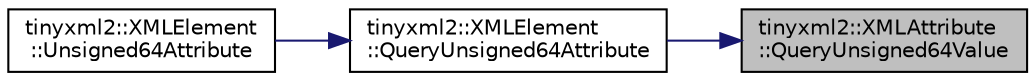 digraph "tinyxml2::XMLAttribute::QueryUnsigned64Value"
{
 // LATEX_PDF_SIZE
  edge [fontname="Helvetica",fontsize="10",labelfontname="Helvetica",labelfontsize="10"];
  node [fontname="Helvetica",fontsize="10",shape=record];
  rankdir="RL";
  Node1 [label="tinyxml2::XMLAttribute\l::QueryUnsigned64Value",height=0.2,width=0.4,color="black", fillcolor="grey75", style="filled", fontcolor="black",tooltip="See QueryIntValue."];
  Node1 -> Node2 [dir="back",color="midnightblue",fontsize="10",style="solid",fontname="Helvetica"];
  Node2 [label="tinyxml2::XMLElement\l::QueryUnsigned64Attribute",height=0.2,width=0.4,color="black", fillcolor="white", style="filled",URL="$classtinyxml2_1_1XMLElement.html#a13dd590b5d3958ce2ed79844aacd9405",tooltip="See QueryIntAttribute()"];
  Node2 -> Node3 [dir="back",color="midnightblue",fontsize="10",style="solid",fontname="Helvetica"];
  Node3 [label="tinyxml2::XMLElement\l::Unsigned64Attribute",height=0.2,width=0.4,color="black", fillcolor="white", style="filled",URL="$classtinyxml2_1_1XMLElement.html#a226502bab8f1be7ede1fdd255398eb85",tooltip="See IntAttribute()"];
}
